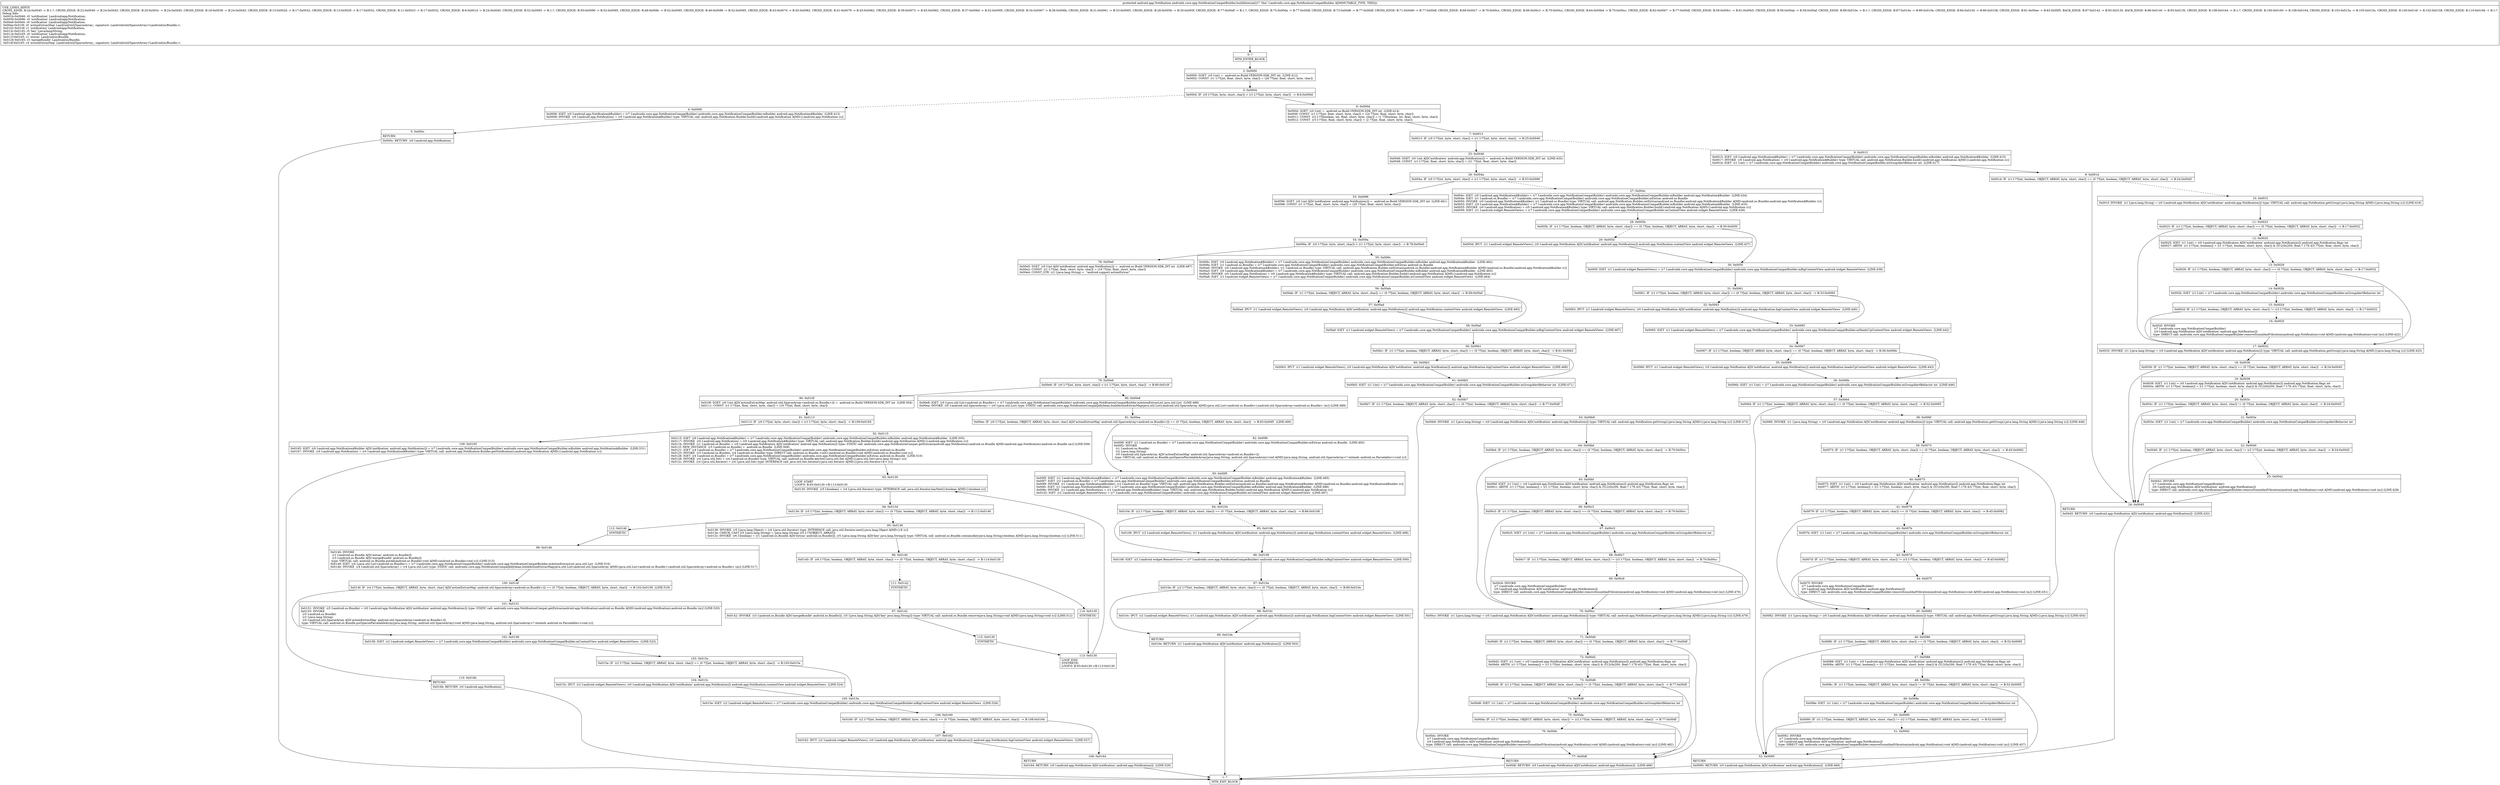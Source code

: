 digraph "CFG forandroidx.core.app.NotificationCompatBuilder.buildInternal()Landroid\/app\/Notification;" {
Node_0 [shape=record,label="{0\:\ ?|MTH_ENTER_BLOCK\l}"];
Node_2 [shape=record,label="{2\:\ 0x0000|0x0000: SGET  (r0 I:int) =  android.os.Build.VERSION.SDK_INT int  (LINE:412)\l0x0002: CONST  (r1 I:??[int, float, short, byte, char]) = (26 ??[int, float, short, byte, char]) \l}"];
Node_3 [shape=record,label="{3\:\ 0x0004|0x0004: IF  (r0 I:??[int, byte, short, char]) \< (r1 I:??[int, byte, short, char])  \-\> B:6:0x000d \l}"];
Node_4 [shape=record,label="{4\:\ 0x0006|0x0006: IGET  (r0 I:android.app.Notification$Builder) = (r7 I:androidx.core.app.NotificationCompatBuilder) androidx.core.app.NotificationCompatBuilder.mBuilder android.app.Notification$Builder  (LINE:413)\l0x0008: INVOKE  (r0 I:android.app.Notification) = (r0 I:android.app.Notification$Builder) type: VIRTUAL call: android.app.Notification.Builder.build():android.app.Notification A[MD:():android.app.Notification (c)]\l}"];
Node_5 [shape=record,label="{5\:\ 0x000c|RETURN\l|0x000c: RETURN  (r0 I:android.app.Notification) \l}"];
Node_1 [shape=record,label="{1\:\ ?|MTH_EXIT_BLOCK\l}"];
Node_6 [shape=record,label="{6\:\ 0x000d|0x000d: SGET  (r0 I:int) =  android.os.Build.VERSION.SDK_INT int  (LINE:414)\l0x000f: CONST  (r1 I:??[int, float, short, byte, char]) = (24 ??[int, float, short, byte, char]) \l0x0011: CONST  (r2 I:??[boolean, int, float, short, byte, char]) = (1 ??[boolean, int, float, short, byte, char]) \l0x0012: CONST  (r3 I:??[int, float, short, byte, char]) = (2 ??[int, float, short, byte, char]) \l}"];
Node_7 [shape=record,label="{7\:\ 0x0013|0x0013: IF  (r0 I:??[int, byte, short, char]) \< (r1 I:??[int, byte, short, char])  \-\> B:25:0x0046 \l}"];
Node_8 [shape=record,label="{8\:\ 0x0015|0x0015: IGET  (r0 I:android.app.Notification$Builder) = (r7 I:androidx.core.app.NotificationCompatBuilder) androidx.core.app.NotificationCompatBuilder.mBuilder android.app.Notification$Builder  (LINE:415)\l0x0017: INVOKE  (r0 I:android.app.Notification) = (r0 I:android.app.Notification$Builder) type: VIRTUAL call: android.app.Notification.Builder.build():android.app.Notification A[MD:():android.app.Notification (c)]\l0x001b: IGET  (r1 I:int) = (r7 I:androidx.core.app.NotificationCompatBuilder) androidx.core.app.NotificationCompatBuilder.mGroupAlertBehavior int  (LINE:417)\l}"];
Node_9 [shape=record,label="{9\:\ 0x001d|0x001d: IF  (r1 I:??[int, boolean, OBJECT, ARRAY, byte, short, char]) == (0 ??[int, boolean, OBJECT, ARRAY, byte, short, char])  \-\> B:24:0x0045 \l}"];
Node_10 [shape=record,label="{10\:\ 0x001f|0x001f: INVOKE  (r1 I:java.lang.String) = (r0 I:android.app.Notification A[D('notification' android.app.Notification)]) type: VIRTUAL call: android.app.Notification.getGroup():java.lang.String A[MD:():java.lang.String (c)] (LINE:419)\l}"];
Node_11 [shape=record,label="{11\:\ 0x0023|0x0023: IF  (r1 I:??[int, boolean, OBJECT, ARRAY, byte, short, char]) == (0 ??[int, boolean, OBJECT, ARRAY, byte, short, char])  \-\> B:17:0x0032 \l}"];
Node_12 [shape=record,label="{12\:\ 0x0025|0x0025: IGET  (r1 I:int) = (r0 I:android.app.Notification A[D('notification' android.app.Notification)]) android.app.Notification.flags int \l0x0027: ARITH  (r1 I:??[int, boolean]) = (r1 I:??[int, boolean, short, byte, char]) & (512(0x200, float:7.17E\-43) ??[int, float, short, byte, char]) \l}"];
Node_13 [shape=record,label="{13\:\ 0x0029|0x0029: IF  (r1 I:??[int, boolean, OBJECT, ARRAY, byte, short, char]) == (0 ??[int, boolean, OBJECT, ARRAY, byte, short, char])  \-\> B:17:0x0032 \l}"];
Node_14 [shape=record,label="{14\:\ 0x002b|0x002b: IGET  (r1 I:int) = (r7 I:androidx.core.app.NotificationCompatBuilder) androidx.core.app.NotificationCompatBuilder.mGroupAlertBehavior int \l}"];
Node_15 [shape=record,label="{15\:\ 0x002d|0x002d: IF  (r1 I:??[int, boolean, OBJECT, ARRAY, byte, short, char]) != (r3 I:??[int, boolean, OBJECT, ARRAY, byte, short, char])  \-\> B:17:0x0032 \l}"];
Node_16 [shape=record,label="{16\:\ 0x002f|0x002f: INVOKE  \l  (r7 I:androidx.core.app.NotificationCompatBuilder)\l  (r0 I:android.app.Notification A[D('notification' android.app.Notification)])\l type: DIRECT call: androidx.core.app.NotificationCompatBuilder.removeSoundAndVibration(android.app.Notification):void A[MD:(android.app.Notification):void (m)] (LINE:422)\l}"];
Node_17 [shape=record,label="{17\:\ 0x0032|0x0032: INVOKE  (r1 I:java.lang.String) = (r0 I:android.app.Notification A[D('notification' android.app.Notification)]) type: VIRTUAL call: android.app.Notification.getGroup():java.lang.String A[MD:():java.lang.String (c)] (LINE:425)\l}"];
Node_18 [shape=record,label="{18\:\ 0x0036|0x0036: IF  (r1 I:??[int, boolean, OBJECT, ARRAY, byte, short, char]) == (0 ??[int, boolean, OBJECT, ARRAY, byte, short, char])  \-\> B:24:0x0045 \l}"];
Node_19 [shape=record,label="{19\:\ 0x0038|0x0038: IGET  (r1 I:int) = (r0 I:android.app.Notification A[D('notification' android.app.Notification)]) android.app.Notification.flags int \l0x003a: ARITH  (r1 I:??[int, boolean]) = (r1 I:??[int, boolean, short, byte, char]) & (512(0x200, float:7.17E\-43) ??[int, float, short, byte, char]) \l}"];
Node_20 [shape=record,label="{20\:\ 0x003c|0x003c: IF  (r1 I:??[int, boolean, OBJECT, ARRAY, byte, short, char]) != (0 ??[int, boolean, OBJECT, ARRAY, byte, short, char])  \-\> B:24:0x0045 \l}"];
Node_21 [shape=record,label="{21\:\ 0x003e|0x003e: IGET  (r1 I:int) = (r7 I:androidx.core.app.NotificationCompatBuilder) androidx.core.app.NotificationCompatBuilder.mGroupAlertBehavior int \l}"];
Node_22 [shape=record,label="{22\:\ 0x0040|0x0040: IF  (r1 I:??[int, boolean, OBJECT, ARRAY, byte, short, char]) != (r2 I:??[int, boolean, OBJECT, ARRAY, byte, short, char])  \-\> B:24:0x0045 \l}"];
Node_23 [shape=record,label="{23\:\ 0x0042|0x0042: INVOKE  \l  (r7 I:androidx.core.app.NotificationCompatBuilder)\l  (r0 I:android.app.Notification A[D('notification' android.app.Notification)])\l type: DIRECT call: androidx.core.app.NotificationCompatBuilder.removeSoundAndVibration(android.app.Notification):void A[MD:(android.app.Notification):void (m)] (LINE:428)\l}"];
Node_24 [shape=record,label="{24\:\ 0x0045|RETURN\l|0x0045: RETURN  (r0 I:android.app.Notification A[D('notification' android.app.Notification)])  (LINE:432)\l}"];
Node_25 [shape=record,label="{25\:\ 0x0046|0x0046: SGET  (r0 I:int A[D('notification' android.app.Notification)]) =  android.os.Build.VERSION.SDK_INT int  (LINE:433)\l0x0048: CONST  (r1 I:??[int, float, short, byte, char]) = (21 ??[int, float, short, byte, char]) \l}"];
Node_26 [shape=record,label="{26\:\ 0x004a|0x004a: IF  (r0 I:??[int, byte, short, char]) \< (r1 I:??[int, byte, short, char])  \-\> B:53:0x0096 \l}"];
Node_27 [shape=record,label="{27\:\ 0x004c|0x004c: IGET  (r0 I:android.app.Notification$Builder) = (r7 I:androidx.core.app.NotificationCompatBuilder) androidx.core.app.NotificationCompatBuilder.mBuilder android.app.Notification$Builder  (LINE:434)\l0x004e: IGET  (r1 I:android.os.Bundle) = (r7 I:androidx.core.app.NotificationCompatBuilder) androidx.core.app.NotificationCompatBuilder.mExtras android.os.Bundle \l0x0050: INVOKE  (r0 I:android.app.Notification$Builder), (r1 I:android.os.Bundle) type: VIRTUAL call: android.app.Notification.Builder.setExtras(android.os.Bundle):android.app.Notification$Builder A[MD:(android.os.Bundle):android.app.Notification$Builder (c)]\l0x0053: IGET  (r0 I:android.app.Notification$Builder) = (r7 I:androidx.core.app.NotificationCompatBuilder) androidx.core.app.NotificationCompatBuilder.mBuilder android.app.Notification$Builder  (LINE:435)\l0x0055: INVOKE  (r0 I:android.app.Notification) = (r0 I:android.app.Notification$Builder) type: VIRTUAL call: android.app.Notification.Builder.build():android.app.Notification A[MD:():android.app.Notification (c)]\l0x0059: IGET  (r1 I:android.widget.RemoteViews) = (r7 I:androidx.core.app.NotificationCompatBuilder) androidx.core.app.NotificationCompatBuilder.mContentView android.widget.RemoteViews  (LINE:436)\l}"];
Node_28 [shape=record,label="{28\:\ 0x005b|0x005b: IF  (r1 I:??[int, boolean, OBJECT, ARRAY, byte, short, char]) == (0 ??[int, boolean, OBJECT, ARRAY, byte, short, char])  \-\> B:30:0x005f \l}"];
Node_29 [shape=record,label="{29\:\ 0x005d|0x005d: IPUT  (r1 I:android.widget.RemoteViews), (r0 I:android.app.Notification A[D('notification' android.app.Notification)]) android.app.Notification.contentView android.widget.RemoteViews  (LINE:437)\l}"];
Node_30 [shape=record,label="{30\:\ 0x005f|0x005f: IGET  (r1 I:android.widget.RemoteViews) = (r7 I:androidx.core.app.NotificationCompatBuilder) androidx.core.app.NotificationCompatBuilder.mBigContentView android.widget.RemoteViews  (LINE:439)\l}"];
Node_31 [shape=record,label="{31\:\ 0x0061|0x0061: IF  (r1 I:??[int, boolean, OBJECT, ARRAY, byte, short, char]) == (0 ??[int, boolean, OBJECT, ARRAY, byte, short, char])  \-\> B:33:0x0065 \l}"];
Node_32 [shape=record,label="{32\:\ 0x0063|0x0063: IPUT  (r1 I:android.widget.RemoteViews), (r0 I:android.app.Notification A[D('notification' android.app.Notification)]) android.app.Notification.bigContentView android.widget.RemoteViews  (LINE:440)\l}"];
Node_33 [shape=record,label="{33\:\ 0x0065|0x0065: IGET  (r1 I:android.widget.RemoteViews) = (r7 I:androidx.core.app.NotificationCompatBuilder) androidx.core.app.NotificationCompatBuilder.mHeadsUpContentView android.widget.RemoteViews  (LINE:442)\l}"];
Node_34 [shape=record,label="{34\:\ 0x0067|0x0067: IF  (r1 I:??[int, boolean, OBJECT, ARRAY, byte, short, char]) == (0 ??[int, boolean, OBJECT, ARRAY, byte, short, char])  \-\> B:36:0x006b \l}"];
Node_35 [shape=record,label="{35\:\ 0x0069|0x0069: IPUT  (r1 I:android.widget.RemoteViews), (r0 I:android.app.Notification A[D('notification' android.app.Notification)]) android.app.Notification.headsUpContentView android.widget.RemoteViews  (LINE:443)\l}"];
Node_36 [shape=record,label="{36\:\ 0x006b|0x006b: IGET  (r1 I:int) = (r7 I:androidx.core.app.NotificationCompatBuilder) androidx.core.app.NotificationCompatBuilder.mGroupAlertBehavior int  (LINE:446)\l}"];
Node_37 [shape=record,label="{37\:\ 0x006d|0x006d: IF  (r1 I:??[int, boolean, OBJECT, ARRAY, byte, short, char]) == (0 ??[int, boolean, OBJECT, ARRAY, byte, short, char])  \-\> B:52:0x0095 \l}"];
Node_38 [shape=record,label="{38\:\ 0x006f|0x006f: INVOKE  (r1 I:java.lang.String) = (r0 I:android.app.Notification A[D('notification' android.app.Notification)]) type: VIRTUAL call: android.app.Notification.getGroup():java.lang.String A[MD:():java.lang.String (c)] (LINE:448)\l}"];
Node_39 [shape=record,label="{39\:\ 0x0073|0x0073: IF  (r1 I:??[int, boolean, OBJECT, ARRAY, byte, short, char]) == (0 ??[int, boolean, OBJECT, ARRAY, byte, short, char])  \-\> B:45:0x0082 \l}"];
Node_40 [shape=record,label="{40\:\ 0x0075|0x0075: IGET  (r1 I:int) = (r0 I:android.app.Notification A[D('notification' android.app.Notification)]) android.app.Notification.flags int \l0x0077: ARITH  (r1 I:??[int, boolean]) = (r1 I:??[int, boolean, short, byte, char]) & (512(0x200, float:7.17E\-43) ??[int, float, short, byte, char]) \l}"];
Node_41 [shape=record,label="{41\:\ 0x0079|0x0079: IF  (r1 I:??[int, boolean, OBJECT, ARRAY, byte, short, char]) == (0 ??[int, boolean, OBJECT, ARRAY, byte, short, char])  \-\> B:45:0x0082 \l}"];
Node_42 [shape=record,label="{42\:\ 0x007b|0x007b: IGET  (r1 I:int) = (r7 I:androidx.core.app.NotificationCompatBuilder) androidx.core.app.NotificationCompatBuilder.mGroupAlertBehavior int \l}"];
Node_43 [shape=record,label="{43\:\ 0x007d|0x007d: IF  (r1 I:??[int, boolean, OBJECT, ARRAY, byte, short, char]) != (r3 I:??[int, boolean, OBJECT, ARRAY, byte, short, char])  \-\> B:45:0x0082 \l}"];
Node_44 [shape=record,label="{44\:\ 0x007f|0x007f: INVOKE  \l  (r7 I:androidx.core.app.NotificationCompatBuilder)\l  (r0 I:android.app.Notification A[D('notification' android.app.Notification)])\l type: DIRECT call: androidx.core.app.NotificationCompatBuilder.removeSoundAndVibration(android.app.Notification):void A[MD:(android.app.Notification):void (m)] (LINE:451)\l}"];
Node_45 [shape=record,label="{45\:\ 0x0082|0x0082: INVOKE  (r1 I:java.lang.String) = (r0 I:android.app.Notification A[D('notification' android.app.Notification)]) type: VIRTUAL call: android.app.Notification.getGroup():java.lang.String A[MD:():java.lang.String (c)] (LINE:454)\l}"];
Node_46 [shape=record,label="{46\:\ 0x0086|0x0086: IF  (r1 I:??[int, boolean, OBJECT, ARRAY, byte, short, char]) == (0 ??[int, boolean, OBJECT, ARRAY, byte, short, char])  \-\> B:52:0x0095 \l}"];
Node_47 [shape=record,label="{47\:\ 0x0088|0x0088: IGET  (r1 I:int) = (r0 I:android.app.Notification A[D('notification' android.app.Notification)]) android.app.Notification.flags int \l0x008a: ARITH  (r1 I:??[int, boolean]) = (r1 I:??[int, boolean, short, byte, char]) & (512(0x200, float:7.17E\-43) ??[int, float, short, byte, char]) \l}"];
Node_48 [shape=record,label="{48\:\ 0x008c|0x008c: IF  (r1 I:??[int, boolean, OBJECT, ARRAY, byte, short, char]) != (0 ??[int, boolean, OBJECT, ARRAY, byte, short, char])  \-\> B:52:0x0095 \l}"];
Node_49 [shape=record,label="{49\:\ 0x008e|0x008e: IGET  (r1 I:int) = (r7 I:androidx.core.app.NotificationCompatBuilder) androidx.core.app.NotificationCompatBuilder.mGroupAlertBehavior int \l}"];
Node_50 [shape=record,label="{50\:\ 0x0090|0x0090: IF  (r1 I:??[int, boolean, OBJECT, ARRAY, byte, short, char]) != (r2 I:??[int, boolean, OBJECT, ARRAY, byte, short, char])  \-\> B:52:0x0095 \l}"];
Node_51 [shape=record,label="{51\:\ 0x0092|0x0092: INVOKE  \l  (r7 I:androidx.core.app.NotificationCompatBuilder)\l  (r0 I:android.app.Notification A[D('notification' android.app.Notification)])\l type: DIRECT call: androidx.core.app.NotificationCompatBuilder.removeSoundAndVibration(android.app.Notification):void A[MD:(android.app.Notification):void (m)] (LINE:457)\l}"];
Node_52 [shape=record,label="{52\:\ 0x0095|RETURN\l|0x0095: RETURN  (r0 I:android.app.Notification A[D('notification' android.app.Notification)])  (LINE:460)\l}"];
Node_53 [shape=record,label="{53\:\ 0x0096|0x0096: SGET  (r0 I:int A[D('notification' android.app.Notification)]) =  android.os.Build.VERSION.SDK_INT int  (LINE:461)\l0x0098: CONST  (r1 I:??[int, float, short, byte, char]) = (20 ??[int, float, short, byte, char]) \l}"];
Node_54 [shape=record,label="{54\:\ 0x009a|0x009a: IF  (r0 I:??[int, byte, short, char]) \< (r1 I:??[int, byte, short, char])  \-\> B:78:0x00e0 \l}"];
Node_55 [shape=record,label="{55\:\ 0x009c|0x009c: IGET  (r0 I:android.app.Notification$Builder) = (r7 I:androidx.core.app.NotificationCompatBuilder) androidx.core.app.NotificationCompatBuilder.mBuilder android.app.Notification$Builder  (LINE:462)\l0x009e: IGET  (r1 I:android.os.Bundle) = (r7 I:androidx.core.app.NotificationCompatBuilder) androidx.core.app.NotificationCompatBuilder.mExtras android.os.Bundle \l0x00a0: INVOKE  (r0 I:android.app.Notification$Builder), (r1 I:android.os.Bundle) type: VIRTUAL call: android.app.Notification.Builder.setExtras(android.os.Bundle):android.app.Notification$Builder A[MD:(android.os.Bundle):android.app.Notification$Builder (c)]\l0x00a3: IGET  (r0 I:android.app.Notification$Builder) = (r7 I:androidx.core.app.NotificationCompatBuilder) androidx.core.app.NotificationCompatBuilder.mBuilder android.app.Notification$Builder  (LINE:463)\l0x00a5: INVOKE  (r0 I:android.app.Notification) = (r0 I:android.app.Notification$Builder) type: VIRTUAL call: android.app.Notification.Builder.build():android.app.Notification A[MD:():android.app.Notification (c)]\l0x00a9: IGET  (r1 I:android.widget.RemoteViews) = (r7 I:androidx.core.app.NotificationCompatBuilder) androidx.core.app.NotificationCompatBuilder.mContentView android.widget.RemoteViews  (LINE:464)\l}"];
Node_56 [shape=record,label="{56\:\ 0x00ab|0x00ab: IF  (r1 I:??[int, boolean, OBJECT, ARRAY, byte, short, char]) == (0 ??[int, boolean, OBJECT, ARRAY, byte, short, char])  \-\> B:58:0x00af \l}"];
Node_57 [shape=record,label="{57\:\ 0x00ad|0x00ad: IPUT  (r1 I:android.widget.RemoteViews), (r0 I:android.app.Notification A[D('notification' android.app.Notification)]) android.app.Notification.contentView android.widget.RemoteViews  (LINE:465)\l}"];
Node_58 [shape=record,label="{58\:\ 0x00af|0x00af: IGET  (r1 I:android.widget.RemoteViews) = (r7 I:androidx.core.app.NotificationCompatBuilder) androidx.core.app.NotificationCompatBuilder.mBigContentView android.widget.RemoteViews  (LINE:467)\l}"];
Node_59 [shape=record,label="{59\:\ 0x00b1|0x00b1: IF  (r1 I:??[int, boolean, OBJECT, ARRAY, byte, short, char]) == (0 ??[int, boolean, OBJECT, ARRAY, byte, short, char])  \-\> B:61:0x00b5 \l}"];
Node_60 [shape=record,label="{60\:\ 0x00b3|0x00b3: IPUT  (r1 I:android.widget.RemoteViews), (r0 I:android.app.Notification A[D('notification' android.app.Notification)]) android.app.Notification.bigContentView android.widget.RemoteViews  (LINE:468)\l}"];
Node_61 [shape=record,label="{61\:\ 0x00b5|0x00b5: IGET  (r1 I:int) = (r7 I:androidx.core.app.NotificationCompatBuilder) androidx.core.app.NotificationCompatBuilder.mGroupAlertBehavior int  (LINE:471)\l}"];
Node_62 [shape=record,label="{62\:\ 0x00b7|0x00b7: IF  (r1 I:??[int, boolean, OBJECT, ARRAY, byte, short, char]) == (0 ??[int, boolean, OBJECT, ARRAY, byte, short, char])  \-\> B:77:0x00df \l}"];
Node_63 [shape=record,label="{63\:\ 0x00b9|0x00b9: INVOKE  (r1 I:java.lang.String) = (r0 I:android.app.Notification A[D('notification' android.app.Notification)]) type: VIRTUAL call: android.app.Notification.getGroup():java.lang.String A[MD:():java.lang.String (c)] (LINE:473)\l}"];
Node_64 [shape=record,label="{64\:\ 0x00bd|0x00bd: IF  (r1 I:??[int, boolean, OBJECT, ARRAY, byte, short, char]) == (0 ??[int, boolean, OBJECT, ARRAY, byte, short, char])  \-\> B:70:0x00cc \l}"];
Node_65 [shape=record,label="{65\:\ 0x00bf|0x00bf: IGET  (r1 I:int) = (r0 I:android.app.Notification A[D('notification' android.app.Notification)]) android.app.Notification.flags int \l0x00c1: ARITH  (r1 I:??[int, boolean]) = (r1 I:??[int, boolean, short, byte, char]) & (512(0x200, float:7.17E\-43) ??[int, float, short, byte, char]) \l}"];
Node_66 [shape=record,label="{66\:\ 0x00c3|0x00c3: IF  (r1 I:??[int, boolean, OBJECT, ARRAY, byte, short, char]) == (0 ??[int, boolean, OBJECT, ARRAY, byte, short, char])  \-\> B:70:0x00cc \l}"];
Node_67 [shape=record,label="{67\:\ 0x00c5|0x00c5: IGET  (r1 I:int) = (r7 I:androidx.core.app.NotificationCompatBuilder) androidx.core.app.NotificationCompatBuilder.mGroupAlertBehavior int \l}"];
Node_68 [shape=record,label="{68\:\ 0x00c7|0x00c7: IF  (r1 I:??[int, boolean, OBJECT, ARRAY, byte, short, char]) != (r3 I:??[int, boolean, OBJECT, ARRAY, byte, short, char])  \-\> B:70:0x00cc \l}"];
Node_69 [shape=record,label="{69\:\ 0x00c9|0x00c9: INVOKE  \l  (r7 I:androidx.core.app.NotificationCompatBuilder)\l  (r0 I:android.app.Notification A[D('notification' android.app.Notification)])\l type: DIRECT call: androidx.core.app.NotificationCompatBuilder.removeSoundAndVibration(android.app.Notification):void A[MD:(android.app.Notification):void (m)] (LINE:476)\l}"];
Node_70 [shape=record,label="{70\:\ 0x00cc|0x00cc: INVOKE  (r1 I:java.lang.String) = (r0 I:android.app.Notification A[D('notification' android.app.Notification)]) type: VIRTUAL call: android.app.Notification.getGroup():java.lang.String A[MD:():java.lang.String (c)] (LINE:479)\l}"];
Node_71 [shape=record,label="{71\:\ 0x00d0|0x00d0: IF  (r1 I:??[int, boolean, OBJECT, ARRAY, byte, short, char]) == (0 ??[int, boolean, OBJECT, ARRAY, byte, short, char])  \-\> B:77:0x00df \l}"];
Node_72 [shape=record,label="{72\:\ 0x00d2|0x00d2: IGET  (r1 I:int) = (r0 I:android.app.Notification A[D('notification' android.app.Notification)]) android.app.Notification.flags int \l0x00d4: ARITH  (r1 I:??[int, boolean]) = (r1 I:??[int, boolean, short, byte, char]) & (512(0x200, float:7.17E\-43) ??[int, float, short, byte, char]) \l}"];
Node_73 [shape=record,label="{73\:\ 0x00d6|0x00d6: IF  (r1 I:??[int, boolean, OBJECT, ARRAY, byte, short, char]) != (0 ??[int, boolean, OBJECT, ARRAY, byte, short, char])  \-\> B:77:0x00df \l}"];
Node_74 [shape=record,label="{74\:\ 0x00d8|0x00d8: IGET  (r1 I:int) = (r7 I:androidx.core.app.NotificationCompatBuilder) androidx.core.app.NotificationCompatBuilder.mGroupAlertBehavior int \l}"];
Node_75 [shape=record,label="{75\:\ 0x00da|0x00da: IF  (r1 I:??[int, boolean, OBJECT, ARRAY, byte, short, char]) != (r2 I:??[int, boolean, OBJECT, ARRAY, byte, short, char])  \-\> B:77:0x00df \l}"];
Node_76 [shape=record,label="{76\:\ 0x00dc|0x00dc: INVOKE  \l  (r7 I:androidx.core.app.NotificationCompatBuilder)\l  (r0 I:android.app.Notification A[D('notification' android.app.Notification)])\l type: DIRECT call: androidx.core.app.NotificationCompatBuilder.removeSoundAndVibration(android.app.Notification):void A[MD:(android.app.Notification):void (m)] (LINE:482)\l}"];
Node_77 [shape=record,label="{77\:\ 0x00df|RETURN\l|0x00df: RETURN  (r0 I:android.app.Notification A[D('notification' android.app.Notification)])  (LINE:486)\l}"];
Node_78 [shape=record,label="{78\:\ 0x00e0|0x00e0: SGET  (r0 I:int A[D('notification' android.app.Notification)]) =  android.os.Build.VERSION.SDK_INT int  (LINE:487)\l0x00e2: CONST  (r1 I:??[int, float, short, byte, char]) = (19 ??[int, float, short, byte, char]) \l0x00e4: CONST_STR  (r2 I:java.lang.String) =  \"android.support.actionExtras\" \l}"];
Node_79 [shape=record,label="{79\:\ 0x00e6|0x00e6: IF  (r0 I:??[int, byte, short, char]) \< (r1 I:??[int, byte, short, char])  \-\> B:90:0x010f \l}"];
Node_80 [shape=record,label="{80\:\ 0x00e8|0x00e8: IGET  (r0 I:java.util.List\<android.os.Bundle\>) = (r7 I:androidx.core.app.NotificationCompatBuilder) androidx.core.app.NotificationCompatBuilder.mActionExtrasList java.util.List  (LINE:488)\l0x00ea: INVOKE  (r0 I:android.util.SparseArray) = (r0 I:java.util.List) type: STATIC call: androidx.core.app.NotificationCompatJellybean.buildActionExtrasMap(java.util.List):android.util.SparseArray A[MD:(java.util.List\<android.os.Bundle\>):android.util.SparseArray\<android.os.Bundle\> (m)] (LINE:489)\l}"];
Node_81 [shape=record,label="{81\:\ 0x00ee|0x00ee: IF  (r0 I:??[int, boolean, OBJECT, ARRAY, byte, short, char] A[D('actionExtrasMap' android.util.SparseArray\<android.os.Bundle\>)]) == (0 ??[int, boolean, OBJECT, ARRAY, byte, short, char])  \-\> B:83:0x00f5  (LINE:490)\l}"];
Node_82 [shape=record,label="{82\:\ 0x00f0|0x00f0: IGET  (r1 I:android.os.Bundle) = (r7 I:androidx.core.app.NotificationCompatBuilder) androidx.core.app.NotificationCompatBuilder.mExtras android.os.Bundle  (LINE:492)\l0x00f2: INVOKE  \l  (r1 I:android.os.Bundle)\l  (r2 I:java.lang.String)\l  (r0 I:android.util.SparseArray A[D('actionExtrasMap' android.util.SparseArray\<android.os.Bundle\>)])\l type: VIRTUAL call: android.os.Bundle.putSparseParcelableArray(java.lang.String, android.util.SparseArray):void A[MD:(java.lang.String, android.util.SparseArray\<? extends android.os.Parcelable\>):void (c)]\l}"];
Node_83 [shape=record,label="{83\:\ 0x00f5|0x00f5: IGET  (r1 I:android.app.Notification$Builder) = (r7 I:androidx.core.app.NotificationCompatBuilder) androidx.core.app.NotificationCompatBuilder.mBuilder android.app.Notification$Builder  (LINE:495)\l0x00f7: IGET  (r2 I:android.os.Bundle) = (r7 I:androidx.core.app.NotificationCompatBuilder) androidx.core.app.NotificationCompatBuilder.mExtras android.os.Bundle \l0x00f9: INVOKE  (r1 I:android.app.Notification$Builder), (r2 I:android.os.Bundle) type: VIRTUAL call: android.app.Notification.Builder.setExtras(android.os.Bundle):android.app.Notification$Builder A[MD:(android.os.Bundle):android.app.Notification$Builder (c)]\l0x00fc: IGET  (r1 I:android.app.Notification$Builder) = (r7 I:androidx.core.app.NotificationCompatBuilder) androidx.core.app.NotificationCompatBuilder.mBuilder android.app.Notification$Builder  (LINE:496)\l0x00fe: INVOKE  (r1 I:android.app.Notification) = (r1 I:android.app.Notification$Builder) type: VIRTUAL call: android.app.Notification.Builder.build():android.app.Notification A[MD:():android.app.Notification (c)]\l0x0102: IGET  (r2 I:android.widget.RemoteViews) = (r7 I:androidx.core.app.NotificationCompatBuilder) androidx.core.app.NotificationCompatBuilder.mContentView android.widget.RemoteViews  (LINE:497)\l}"];
Node_84 [shape=record,label="{84\:\ 0x0104|0x0104: IF  (r2 I:??[int, boolean, OBJECT, ARRAY, byte, short, char]) == (0 ??[int, boolean, OBJECT, ARRAY, byte, short, char])  \-\> B:86:0x0108 \l}"];
Node_85 [shape=record,label="{85\:\ 0x0106|0x0106: IPUT  (r2 I:android.widget.RemoteViews), (r1 I:android.app.Notification A[D('notification' android.app.Notification)]) android.app.Notification.contentView android.widget.RemoteViews  (LINE:498)\l}"];
Node_86 [shape=record,label="{86\:\ 0x0108|0x0108: IGET  (r2 I:android.widget.RemoteViews) = (r7 I:androidx.core.app.NotificationCompatBuilder) androidx.core.app.NotificationCompatBuilder.mBigContentView android.widget.RemoteViews  (LINE:500)\l}"];
Node_87 [shape=record,label="{87\:\ 0x010a|0x010a: IF  (r2 I:??[int, boolean, OBJECT, ARRAY, byte, short, char]) == (0 ??[int, boolean, OBJECT, ARRAY, byte, short, char])  \-\> B:89:0x010e \l}"];
Node_88 [shape=record,label="{88\:\ 0x010c|0x010c: IPUT  (r2 I:android.widget.RemoteViews), (r1 I:android.app.Notification A[D('notification' android.app.Notification)]) android.app.Notification.bigContentView android.widget.RemoteViews  (LINE:501)\l}"];
Node_89 [shape=record,label="{89\:\ 0x010e|RETURN\l|0x010e: RETURN  (r1 I:android.app.Notification A[D('notification' android.app.Notification)])  (LINE:503)\l}"];
Node_90 [shape=record,label="{90\:\ 0x010f|0x010f: SGET  (r0 I:int A[D('actionExtrasMap' android.util.SparseArray\<android.os.Bundle\>)]) =  android.os.Build.VERSION.SDK_INT int  (LINE:504)\l0x0111: CONST  (r1 I:??[int, float, short, byte, char]) = (16 ??[int, float, short, byte, char]) \l}"];
Node_91 [shape=record,label="{91\:\ 0x0113|0x0113: IF  (r0 I:??[int, byte, short, char]) \< (r1 I:??[int, byte, short, char])  \-\> B:109:0x0165 \l}"];
Node_92 [shape=record,label="{92\:\ 0x0115|0x0115: IGET  (r0 I:android.app.Notification$Builder) = (r7 I:androidx.core.app.NotificationCompatBuilder) androidx.core.app.NotificationCompatBuilder.mBuilder android.app.Notification$Builder  (LINE:505)\l0x0117: INVOKE  (r0 I:android.app.Notification) = (r0 I:android.app.Notification$Builder) type: VIRTUAL call: android.app.Notification.Builder.build():android.app.Notification A[MD:():android.app.Notification (c)]\l0x011b: INVOKE  (r1 I:android.os.Bundle) = (r0 I:android.app.Notification A[D('notification' android.app.Notification)]) type: STATIC call: androidx.core.app.NotificationCompat.getExtras(android.app.Notification):android.os.Bundle A[MD:(android.app.Notification):android.os.Bundle (m)] (LINE:508)\l0x011f: NEW_INSTANCE  (r3 I:android.os.Bundle) =  android.os.Bundle  (LINE:509)\l0x0121: IGET  (r4 I:android.os.Bundle) = (r7 I:androidx.core.app.NotificationCompatBuilder) androidx.core.app.NotificationCompatBuilder.mExtras android.os.Bundle \l0x0123: INVOKE  (r3 I:android.os.Bundle), (r4 I:android.os.Bundle) type: DIRECT call: android.os.Bundle.\<init\>(android.os.Bundle):void A[MD:(android.os.Bundle):void (c)]\l0x0126: IGET  (r4 I:android.os.Bundle) = (r7 I:androidx.core.app.NotificationCompatBuilder) androidx.core.app.NotificationCompatBuilder.mExtras android.os.Bundle  (LINE:510)\l0x0128: INVOKE  (r4 I:java.util.Set) = (r4 I:android.os.Bundle) type: VIRTUAL call: android.os.Bundle.keySet():java.util.Set A[MD:():java.util.Set\<java.lang.String\> (c)]\l0x012c: INVOKE  (r4 I:java.util.Iterator) = (r4 I:java.util.Set) type: INTERFACE call: java.util.Set.iterator():java.util.Iterator A[MD:():java.util.Iterator\<E\> (c)]\l}"];
Node_93 [shape=record,label="{93\:\ 0x0130|LOOP_START\lLOOP:0: B:93:0x0130\-\>B:113:0x0130\l|0x0130: INVOKE  (r5 I:boolean) = (r4 I:java.util.Iterator) type: INTERFACE call: java.util.Iterator.hasNext():boolean A[MD:():boolean (c)]\l}"];
Node_94 [shape=record,label="{94\:\ 0x0134|0x0134: IF  (r5 I:??[int, boolean, OBJECT, ARRAY, byte, short, char]) == (0 ??[int, boolean, OBJECT, ARRAY, byte, short, char])  \-\> B:112:0x0146 \l}"];
Node_95 [shape=record,label="{95\:\ 0x0136|0x0136: INVOKE  (r5 I:java.lang.Object) = (r4 I:java.util.Iterator) type: INTERFACE call: java.util.Iterator.next():java.lang.Object A[MD:():E (c)]\l0x013a: CHECK_CAST (r5 I:java.lang.String) = (java.lang.String) (r5 I:??[OBJECT, ARRAY]) \l0x013c: INVOKE  (r6 I:boolean) = (r1 I:android.os.Bundle A[D('extras' android.os.Bundle)]), (r5 I:java.lang.String A[D('key' java.lang.String)]) type: VIRTUAL call: android.os.Bundle.containsKey(java.lang.String):boolean A[MD:(java.lang.String):boolean (c)] (LINE:511)\l}"];
Node_96 [shape=record,label="{96\:\ 0x0140|0x0140: IF  (r6 I:??[int, boolean, OBJECT, ARRAY, byte, short, char]) == (0 ??[int, boolean, OBJECT, ARRAY, byte, short, char])  \-\> B:114:0x0130 \l}"];
Node_111 [shape=record,label="{111\:\ 0x0142|SYNTHETIC\l}"];
Node_97 [shape=record,label="{97\:\ 0x0142|0x0142: INVOKE  (r3 I:android.os.Bundle A[D('mergeBundle' android.os.Bundle)]), (r5 I:java.lang.String A[D('key' java.lang.String)]) type: VIRTUAL call: android.os.Bundle.remove(java.lang.String):void A[MD:(java.lang.String):void (c)] (LINE:512)\l}"];
Node_115 [shape=record,label="{115\:\ 0x0130|SYNTHETIC\l}"];
Node_113 [shape=record,label="{113\:\ 0x0130|LOOP_END\lSYNTHETIC\lLOOP:0: B:93:0x0130\-\>B:113:0x0130\l}"];
Node_114 [shape=record,label="{114\:\ 0x0130|SYNTHETIC\l}"];
Node_112 [shape=record,label="{112\:\ 0x0146|SYNTHETIC\l}"];
Node_99 [shape=record,label="{99\:\ 0x0146|0x0146: INVOKE  \l  (r1 I:android.os.Bundle A[D('extras' android.os.Bundle)])\l  (r3 I:android.os.Bundle A[D('mergeBundle' android.os.Bundle)])\l type: VIRTUAL call: android.os.Bundle.putAll(android.os.Bundle):void A[MD:(android.os.Bundle):void (c)] (LINE:515)\l0x0149: IGET  (r4 I:java.util.List\<android.os.Bundle\>) = (r7 I:androidx.core.app.NotificationCompatBuilder) androidx.core.app.NotificationCompatBuilder.mActionExtrasList java.util.List  (LINE:516)\l0x014b: INVOKE  (r4 I:android.util.SparseArray) = (r4 I:java.util.List) type: STATIC call: androidx.core.app.NotificationCompatJellybean.buildActionExtrasMap(java.util.List):android.util.SparseArray A[MD:(java.util.List\<android.os.Bundle\>):android.util.SparseArray\<android.os.Bundle\> (m)] (LINE:517)\l}"];
Node_100 [shape=record,label="{100\:\ 0x014f|0x014f: IF  (r4 I:??[int, boolean, OBJECT, ARRAY, byte, short, char] A[D('actionExtrasMap' android.util.SparseArray\<android.os.Bundle\>)]) == (0 ??[int, boolean, OBJECT, ARRAY, byte, short, char])  \-\> B:102:0x0158  (LINE:518)\l}"];
Node_101 [shape=record,label="{101\:\ 0x0151|0x0151: INVOKE  (r5 I:android.os.Bundle) = (r0 I:android.app.Notification A[D('notification' android.app.Notification)]) type: STATIC call: androidx.core.app.NotificationCompat.getExtras(android.app.Notification):android.os.Bundle A[MD:(android.app.Notification):android.os.Bundle (m)] (LINE:520)\l0x0155: INVOKE  \l  (r5 I:android.os.Bundle)\l  (r2 I:java.lang.String)\l  (r4 I:android.util.SparseArray A[D('actionExtrasMap' android.util.SparseArray\<android.os.Bundle\>)])\l type: VIRTUAL call: android.os.Bundle.putSparseParcelableArray(java.lang.String, android.util.SparseArray):void A[MD:(java.lang.String, android.util.SparseArray\<? extends android.os.Parcelable\>):void (c)]\l}"];
Node_102 [shape=record,label="{102\:\ 0x0158|0x0158: IGET  (r2 I:android.widget.RemoteViews) = (r7 I:androidx.core.app.NotificationCompatBuilder) androidx.core.app.NotificationCompatBuilder.mContentView android.widget.RemoteViews  (LINE:523)\l}"];
Node_103 [shape=record,label="{103\:\ 0x015a|0x015a: IF  (r2 I:??[int, boolean, OBJECT, ARRAY, byte, short, char]) == (0 ??[int, boolean, OBJECT, ARRAY, byte, short, char])  \-\> B:105:0x015e \l}"];
Node_104 [shape=record,label="{104\:\ 0x015c|0x015c: IPUT  (r2 I:android.widget.RemoteViews), (r0 I:android.app.Notification A[D('notification' android.app.Notification)]) android.app.Notification.contentView android.widget.RemoteViews  (LINE:524)\l}"];
Node_105 [shape=record,label="{105\:\ 0x015e|0x015e: IGET  (r2 I:android.widget.RemoteViews) = (r7 I:androidx.core.app.NotificationCompatBuilder) androidx.core.app.NotificationCompatBuilder.mBigContentView android.widget.RemoteViews  (LINE:526)\l}"];
Node_106 [shape=record,label="{106\:\ 0x0160|0x0160: IF  (r2 I:??[int, boolean, OBJECT, ARRAY, byte, short, char]) == (0 ??[int, boolean, OBJECT, ARRAY, byte, short, char])  \-\> B:108:0x0164 \l}"];
Node_107 [shape=record,label="{107\:\ 0x0162|0x0162: IPUT  (r2 I:android.widget.RemoteViews), (r0 I:android.app.Notification A[D('notification' android.app.Notification)]) android.app.Notification.bigContentView android.widget.RemoteViews  (LINE:527)\l}"];
Node_108 [shape=record,label="{108\:\ 0x0164|RETURN\l|0x0164: RETURN  (r0 I:android.app.Notification A[D('notification' android.app.Notification)])  (LINE:529)\l}"];
Node_109 [shape=record,label="{109\:\ 0x0165|0x0165: IGET  (r0 I:android.app.Notification$Builder A[D('notification' android.app.Notification)]) = (r7 I:androidx.core.app.NotificationCompatBuilder) androidx.core.app.NotificationCompatBuilder.mBuilder android.app.Notification$Builder  (LINE:531)\l0x0167: INVOKE  (r0 I:android.app.Notification) = (r0 I:android.app.Notification$Builder) type: VIRTUAL call: android.app.Notification.Builder.getNotification():android.app.Notification A[MD:():android.app.Notification (c)]\l}"];
Node_110 [shape=record,label="{110\:\ 0x016b|RETURN\l|0x016b: RETURN  (r0 I:android.app.Notification) \l}"];
MethodNode[shape=record,label="{protected android.app.Notification androidx.core.app.NotificationCompatBuilder.buildInternal((r7 'this' I:androidx.core.app.NotificationCompatBuilder A[IMMUTABLE_TYPE, THIS]))  | USE_LINES_HINTS\lCROSS_EDGE: B:24:0x0045 \-\> B:1:?, CROSS_EDGE: B:22:0x0040 \-\> B:24:0x0045, CROSS_EDGE: B:20:0x003c \-\> B:24:0x0045, CROSS_EDGE: B:18:0x0036 \-\> B:24:0x0045, CROSS_EDGE: B:15:0x002d \-\> B:17:0x0032, CROSS_EDGE: B:13:0x0029 \-\> B:17:0x0032, CROSS_EDGE: B:11:0x0023 \-\> B:17:0x0032, CROSS_EDGE: B:9:0x001d \-\> B:24:0x0045, CROSS_EDGE: B:52:0x0095 \-\> B:1:?, CROSS_EDGE: B:50:0x0090 \-\> B:52:0x0095, CROSS_EDGE: B:48:0x008c \-\> B:52:0x0095, CROSS_EDGE: B:46:0x0086 \-\> B:52:0x0095, CROSS_EDGE: B:43:0x007d \-\> B:45:0x0082, CROSS_EDGE: B:41:0x0079 \-\> B:45:0x0082, CROSS_EDGE: B:39:0x0073 \-\> B:45:0x0082, CROSS_EDGE: B:37:0x006d \-\> B:52:0x0095, CROSS_EDGE: B:34:0x0067 \-\> B:36:0x006b, CROSS_EDGE: B:31:0x0061 \-\> B:33:0x0065, CROSS_EDGE: B:28:0x005b \-\> B:30:0x005f, CROSS_EDGE: B:77:0x00df \-\> B:1:?, CROSS_EDGE: B:75:0x00da \-\> B:77:0x00df, CROSS_EDGE: B:73:0x00d6 \-\> B:77:0x00df, CROSS_EDGE: B:71:0x00d0 \-\> B:77:0x00df, CROSS_EDGE: B:68:0x00c7 \-\> B:70:0x00cc, CROSS_EDGE: B:66:0x00c3 \-\> B:70:0x00cc, CROSS_EDGE: B:64:0x00bd \-\> B:70:0x00cc, CROSS_EDGE: B:62:0x00b7 \-\> B:77:0x00df, CROSS_EDGE: B:59:0x00b1 \-\> B:61:0x00b5, CROSS_EDGE: B:56:0x00ab \-\> B:58:0x00af, CROSS_EDGE: B:89:0x010e \-\> B:1:?, CROSS_EDGE: B:87:0x010a \-\> B:89:0x010e, CROSS_EDGE: B:84:0x0104 \-\> B:86:0x0108, CROSS_EDGE: B:81:0x00ee \-\> B:83:0x00f5, BACK_EDGE: B:97:0x0142 \-\> B:93:0x0130, BACK_EDGE: B:96:0x0140 \-\> B:93:0x0130, CROSS_EDGE: B:108:0x0164 \-\> B:1:?, CROSS_EDGE: B:106:0x0160 \-\> B:108:0x0164, CROSS_EDGE: B:103:0x015a \-\> B:105:0x015e, CROSS_EDGE: B:100:0x014f \-\> B:102:0x0158, CROSS_EDGE: B:110:0x016b \-\> B:1:?\lDebug Info:\l  0x001b\-0x0046: r0 'notification' Landroid\/app\/Notification;\l  0x0059\-0x0096: r0 'notification' Landroid\/app\/Notification;\l  0x00a9\-0x00e0: r0 'notification' Landroid\/app\/Notification;\l  0x00ee\-0x010f: r0 'actionExtrasMap' Landroid\/util\/SparseArray;, signature: Landroid\/util\/SparseArray\<Landroid\/os\/Bundle;\>;\l  0x0102\-0x010f: r1 'notification' Landroid\/app\/Notification;\l  0x013c\-0x0145: r5 'key' Ljava\/lang\/String;\l  0x011b\-0x0165: r0 'notification' Landroid\/app\/Notification;\l  0x011f\-0x0165: r1 'extras' Landroid\/os\/Bundle;\l  0x0126\-0x0165: r3 'mergeBundle' Landroid\/os\/Bundle;\l  0x014f\-0x0165: r4 'actionExtrasMap' Landroid\/util\/SparseArray;, signature: Landroid\/util\/SparseArray\<Landroid\/os\/Bundle;\>;\l}"];
MethodNode -> Node_0;Node_0 -> Node_2;
Node_2 -> Node_3;
Node_3 -> Node_4[style=dashed];
Node_3 -> Node_6;
Node_4 -> Node_5;
Node_5 -> Node_1;
Node_6 -> Node_7;
Node_7 -> Node_8[style=dashed];
Node_7 -> Node_25;
Node_8 -> Node_9;
Node_9 -> Node_10[style=dashed];
Node_9 -> Node_24;
Node_10 -> Node_11;
Node_11 -> Node_12[style=dashed];
Node_11 -> Node_17;
Node_12 -> Node_13;
Node_13 -> Node_14[style=dashed];
Node_13 -> Node_17;
Node_14 -> Node_15;
Node_15 -> Node_16[style=dashed];
Node_15 -> Node_17;
Node_16 -> Node_17;
Node_17 -> Node_18;
Node_18 -> Node_19[style=dashed];
Node_18 -> Node_24;
Node_19 -> Node_20;
Node_20 -> Node_21[style=dashed];
Node_20 -> Node_24;
Node_21 -> Node_22;
Node_22 -> Node_23[style=dashed];
Node_22 -> Node_24;
Node_23 -> Node_24;
Node_24 -> Node_1;
Node_25 -> Node_26;
Node_26 -> Node_27[style=dashed];
Node_26 -> Node_53;
Node_27 -> Node_28;
Node_28 -> Node_29[style=dashed];
Node_28 -> Node_30;
Node_29 -> Node_30;
Node_30 -> Node_31;
Node_31 -> Node_32[style=dashed];
Node_31 -> Node_33;
Node_32 -> Node_33;
Node_33 -> Node_34;
Node_34 -> Node_35[style=dashed];
Node_34 -> Node_36;
Node_35 -> Node_36;
Node_36 -> Node_37;
Node_37 -> Node_38[style=dashed];
Node_37 -> Node_52;
Node_38 -> Node_39;
Node_39 -> Node_40[style=dashed];
Node_39 -> Node_45;
Node_40 -> Node_41;
Node_41 -> Node_42[style=dashed];
Node_41 -> Node_45;
Node_42 -> Node_43;
Node_43 -> Node_44[style=dashed];
Node_43 -> Node_45;
Node_44 -> Node_45;
Node_45 -> Node_46;
Node_46 -> Node_47[style=dashed];
Node_46 -> Node_52;
Node_47 -> Node_48;
Node_48 -> Node_49[style=dashed];
Node_48 -> Node_52;
Node_49 -> Node_50;
Node_50 -> Node_51[style=dashed];
Node_50 -> Node_52;
Node_51 -> Node_52;
Node_52 -> Node_1;
Node_53 -> Node_54;
Node_54 -> Node_55[style=dashed];
Node_54 -> Node_78;
Node_55 -> Node_56;
Node_56 -> Node_57[style=dashed];
Node_56 -> Node_58;
Node_57 -> Node_58;
Node_58 -> Node_59;
Node_59 -> Node_60[style=dashed];
Node_59 -> Node_61;
Node_60 -> Node_61;
Node_61 -> Node_62;
Node_62 -> Node_63[style=dashed];
Node_62 -> Node_77;
Node_63 -> Node_64;
Node_64 -> Node_65[style=dashed];
Node_64 -> Node_70;
Node_65 -> Node_66;
Node_66 -> Node_67[style=dashed];
Node_66 -> Node_70;
Node_67 -> Node_68;
Node_68 -> Node_69[style=dashed];
Node_68 -> Node_70;
Node_69 -> Node_70;
Node_70 -> Node_71;
Node_71 -> Node_72[style=dashed];
Node_71 -> Node_77;
Node_72 -> Node_73;
Node_73 -> Node_74[style=dashed];
Node_73 -> Node_77;
Node_74 -> Node_75;
Node_75 -> Node_76[style=dashed];
Node_75 -> Node_77;
Node_76 -> Node_77;
Node_77 -> Node_1;
Node_78 -> Node_79;
Node_79 -> Node_80[style=dashed];
Node_79 -> Node_90;
Node_80 -> Node_81;
Node_81 -> Node_82[style=dashed];
Node_81 -> Node_83;
Node_82 -> Node_83;
Node_83 -> Node_84;
Node_84 -> Node_85[style=dashed];
Node_84 -> Node_86;
Node_85 -> Node_86;
Node_86 -> Node_87;
Node_87 -> Node_88[style=dashed];
Node_87 -> Node_89;
Node_88 -> Node_89;
Node_89 -> Node_1;
Node_90 -> Node_91;
Node_91 -> Node_92[style=dashed];
Node_91 -> Node_109;
Node_92 -> Node_93;
Node_93 -> Node_94;
Node_94 -> Node_95[style=dashed];
Node_94 -> Node_112;
Node_95 -> Node_96;
Node_96 -> Node_111[style=dashed];
Node_96 -> Node_114;
Node_111 -> Node_97;
Node_97 -> Node_115;
Node_115 -> Node_113;
Node_113 -> Node_93;
Node_114 -> Node_113;
Node_112 -> Node_99;
Node_99 -> Node_100;
Node_100 -> Node_101[style=dashed];
Node_100 -> Node_102;
Node_101 -> Node_102;
Node_102 -> Node_103;
Node_103 -> Node_104[style=dashed];
Node_103 -> Node_105;
Node_104 -> Node_105;
Node_105 -> Node_106;
Node_106 -> Node_107[style=dashed];
Node_106 -> Node_108;
Node_107 -> Node_108;
Node_108 -> Node_1;
Node_109 -> Node_110;
Node_110 -> Node_1;
}

